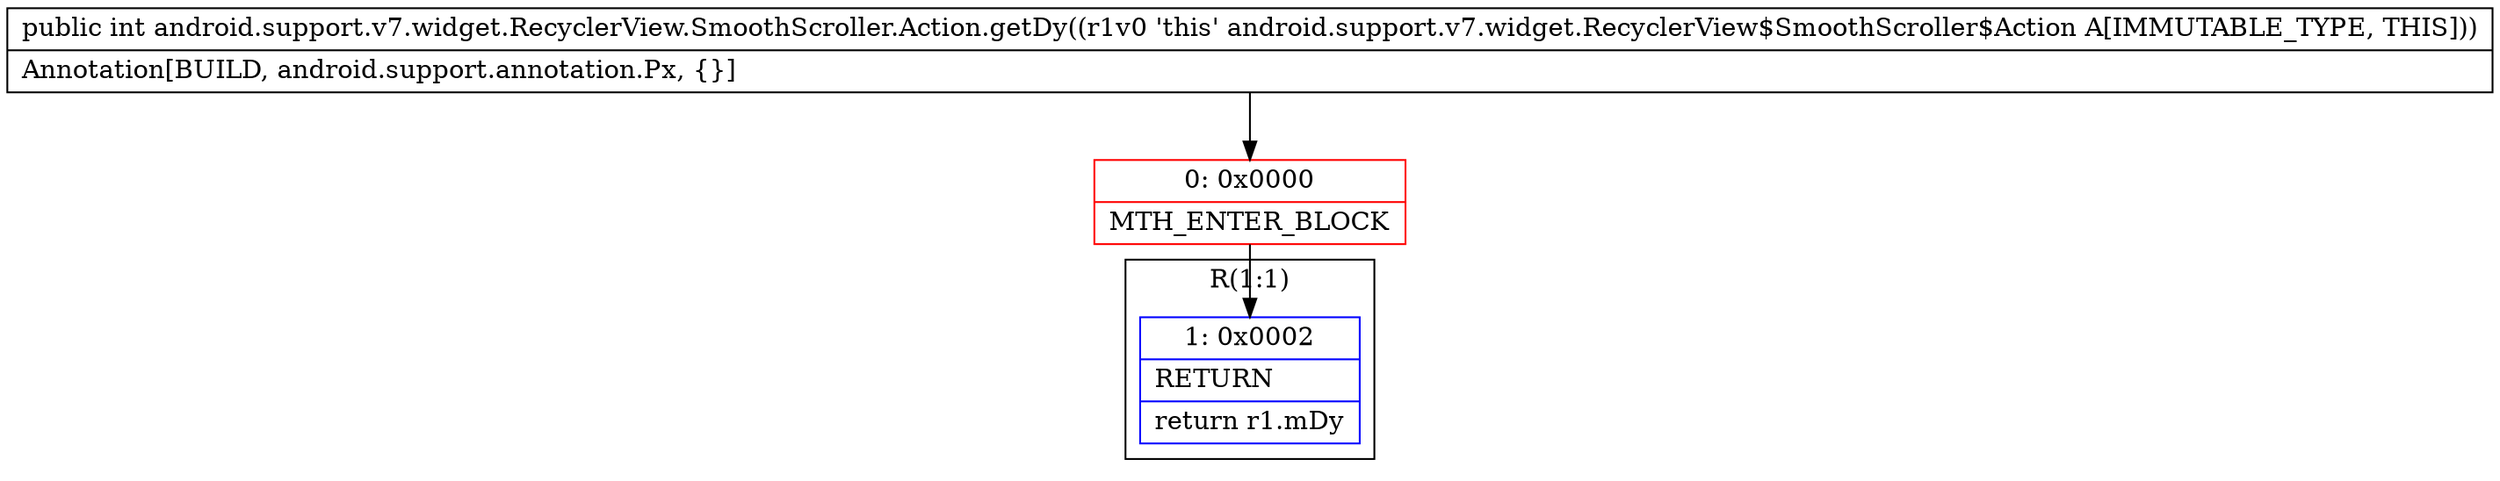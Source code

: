 digraph "CFG forandroid.support.v7.widget.RecyclerView.SmoothScroller.Action.getDy()I" {
subgraph cluster_Region_414705449 {
label = "R(1:1)";
node [shape=record,color=blue];
Node_1 [shape=record,label="{1\:\ 0x0002|RETURN\l|return r1.mDy\l}"];
}
Node_0 [shape=record,color=red,label="{0\:\ 0x0000|MTH_ENTER_BLOCK\l}"];
MethodNode[shape=record,label="{public int android.support.v7.widget.RecyclerView.SmoothScroller.Action.getDy((r1v0 'this' android.support.v7.widget.RecyclerView$SmoothScroller$Action A[IMMUTABLE_TYPE, THIS]))  | Annotation[BUILD, android.support.annotation.Px, \{\}]\l}"];
MethodNode -> Node_0;
Node_0 -> Node_1;
}

